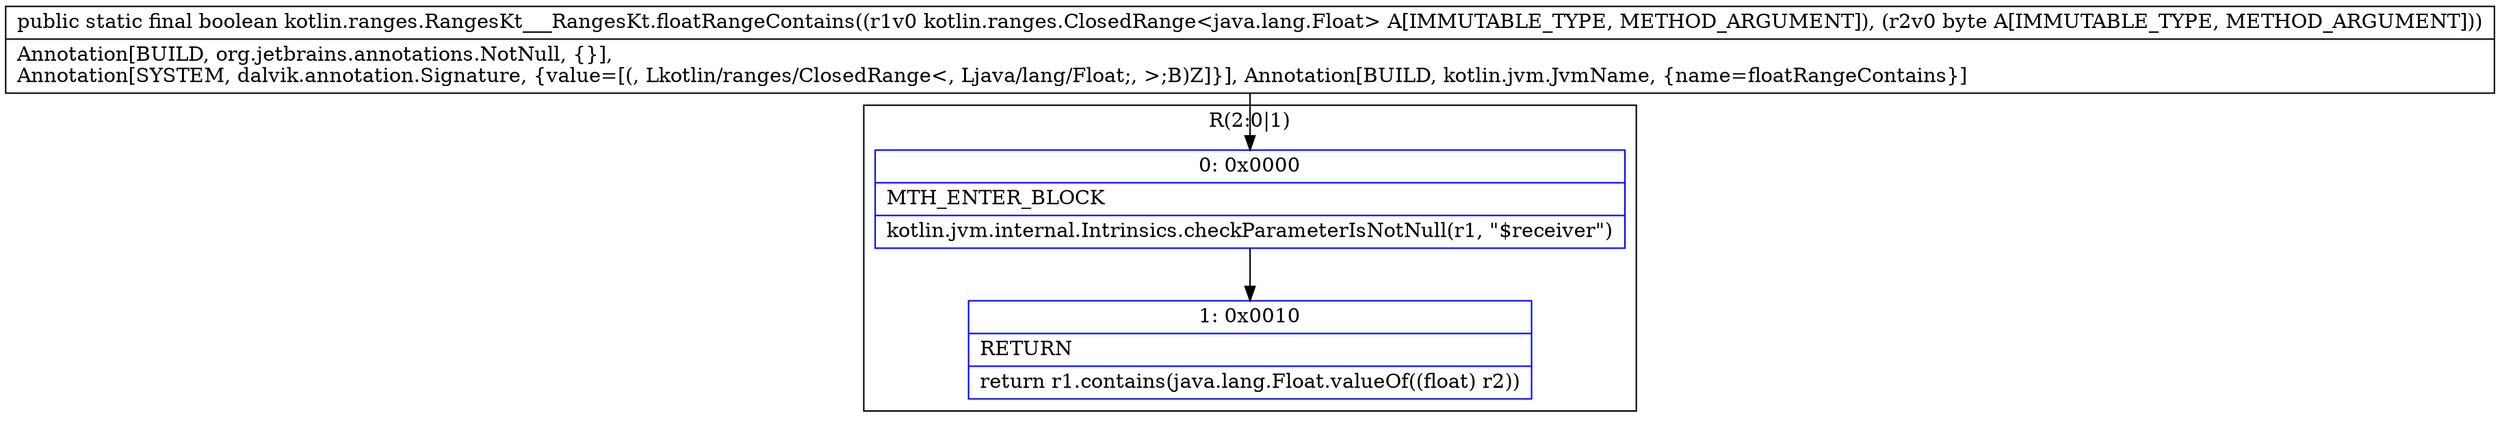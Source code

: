digraph "CFG forkotlin.ranges.RangesKt___RangesKt.floatRangeContains(Lkotlin\/ranges\/ClosedRange;B)Z" {
subgraph cluster_Region_1209701499 {
label = "R(2:0|1)";
node [shape=record,color=blue];
Node_0 [shape=record,label="{0\:\ 0x0000|MTH_ENTER_BLOCK\l|kotlin.jvm.internal.Intrinsics.checkParameterIsNotNull(r1, \"$receiver\")\l}"];
Node_1 [shape=record,label="{1\:\ 0x0010|RETURN\l|return r1.contains(java.lang.Float.valueOf((float) r2))\l}"];
}
MethodNode[shape=record,label="{public static final boolean kotlin.ranges.RangesKt___RangesKt.floatRangeContains((r1v0 kotlin.ranges.ClosedRange\<java.lang.Float\> A[IMMUTABLE_TYPE, METHOD_ARGUMENT]), (r2v0 byte A[IMMUTABLE_TYPE, METHOD_ARGUMENT]))  | Annotation[BUILD, org.jetbrains.annotations.NotNull, \{\}], \lAnnotation[SYSTEM, dalvik.annotation.Signature, \{value=[(, Lkotlin\/ranges\/ClosedRange\<, Ljava\/lang\/Float;, \>;B)Z]\}], Annotation[BUILD, kotlin.jvm.JvmName, \{name=floatRangeContains\}]\l}"];
MethodNode -> Node_0;
Node_0 -> Node_1;
}


